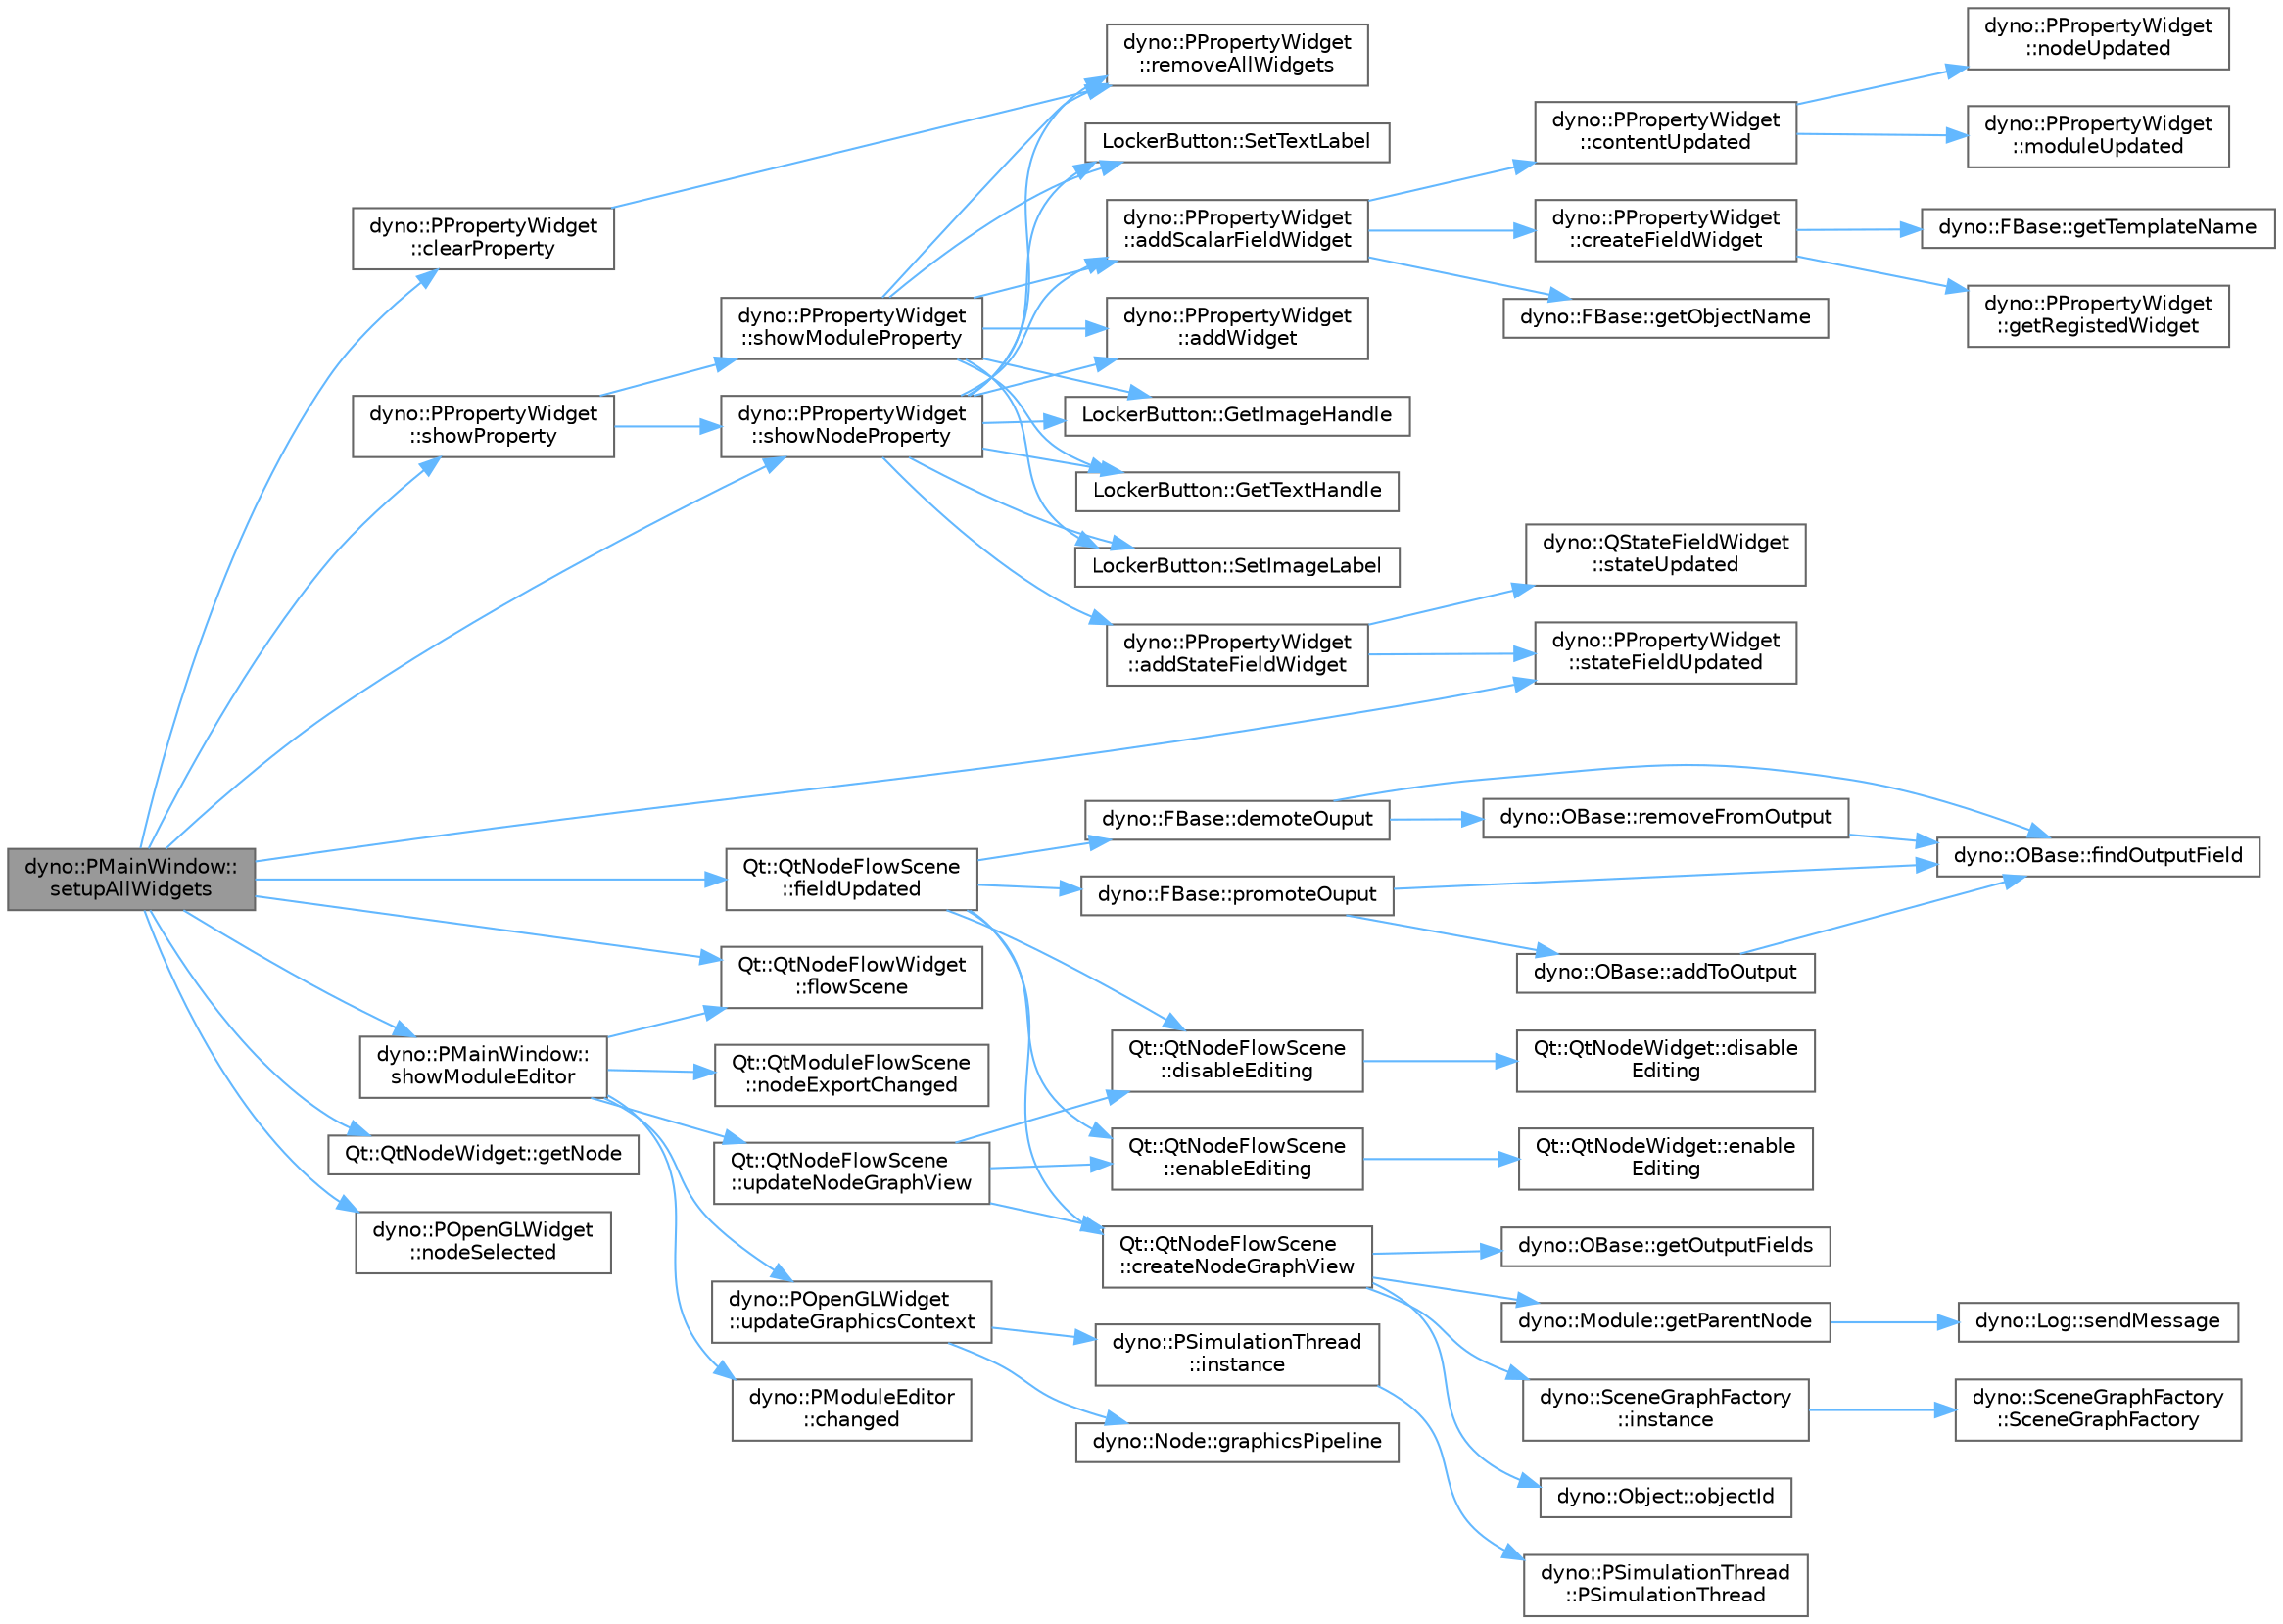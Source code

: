 digraph "dyno::PMainWindow::setupAllWidgets"
{
 // LATEX_PDF_SIZE
  bgcolor="transparent";
  edge [fontname=Helvetica,fontsize=10,labelfontname=Helvetica,labelfontsize=10];
  node [fontname=Helvetica,fontsize=10,shape=box,height=0.2,width=0.4];
  rankdir="LR";
  Node1 [id="Node000001",label="dyno::PMainWindow::\lsetupAllWidgets",height=0.2,width=0.4,color="gray40", fillcolor="grey60", style="filled", fontcolor="black",tooltip=" "];
  Node1 -> Node2 [id="edge1_Node000001_Node000002",color="steelblue1",style="solid",tooltip=" "];
  Node2 [id="Node000002",label="dyno::PPropertyWidget\l::clearProperty",height=0.2,width=0.4,color="grey40", fillcolor="white", style="filled",URL="$classdyno_1_1_p_property_widget.html#a60e1d57db756fc1fe7cb72e345b2df9b",tooltip=" "];
  Node2 -> Node3 [id="edge2_Node000002_Node000003",color="steelblue1",style="solid",tooltip=" "];
  Node3 [id="Node000003",label="dyno::PPropertyWidget\l::removeAllWidgets",height=0.2,width=0.4,color="grey40", fillcolor="white", style="filled",URL="$classdyno_1_1_p_property_widget.html#a2f5db7f7dc59c1f9cc0dcb0cf551771e",tooltip=" "];
  Node1 -> Node4 [id="edge3_Node000001_Node000004",color="steelblue1",style="solid",tooltip=" "];
  Node4 [id="Node000004",label="Qt::QtNodeFlowScene\l::fieldUpdated",height=0.2,width=0.4,color="grey40", fillcolor="white", style="filled",URL="$class_qt_1_1_qt_node_flow_scene.html#ae706c22e0e9f25428ef70bf3177767f2",tooltip=" "];
  Node4 -> Node5 [id="edge4_Node000004_Node000005",color="steelblue1",style="solid",tooltip=" "];
  Node5 [id="Node000005",label="Qt::QtNodeFlowScene\l::createNodeGraphView",height=0.2,width=0.4,color="grey40", fillcolor="white", style="filled",URL="$class_qt_1_1_qt_node_flow_scene.html#a89206a4a64a463931313a1facf24da06",tooltip="create a QT-based view for the active scene graph."];
  Node5 -> Node6 [id="edge5_Node000005_Node000006",color="steelblue1",style="solid",tooltip=" "];
  Node6 [id="Node000006",label="dyno::OBase::getOutputFields",height=0.2,width=0.4,color="grey40", fillcolor="white", style="filled",URL="$classdyno_1_1_o_base.html#a3e429b5c73bc7ae8ef707cd40ac3a2e5",tooltip=" "];
  Node5 -> Node7 [id="edge6_Node000005_Node000007",color="steelblue1",style="solid",tooltip=" "];
  Node7 [id="Node000007",label="dyno::Module::getParentNode",height=0.2,width=0.4,color="grey40", fillcolor="white", style="filled",URL="$classdyno_1_1_module.html#a3e3dbcc0b37a89a0be80542fbcd85d2f",tooltip=" "];
  Node7 -> Node8 [id="edge7_Node000007_Node000008",color="steelblue1",style="solid",tooltip=" "];
  Node8 [id="Node000008",label="dyno::Log::sendMessage",height=0.2,width=0.4,color="grey40", fillcolor="white", style="filled",URL="$classdyno_1_1_log.html#ade134ff996b87eb30b5cab64bc73ad28",tooltip="Add a new message to log."];
  Node5 -> Node9 [id="edge8_Node000005_Node000009",color="steelblue1",style="solid",tooltip=" "];
  Node9 [id="Node000009",label="dyno::SceneGraphFactory\l::instance",height=0.2,width=0.4,color="grey40", fillcolor="white", style="filled",URL="$classdyno_1_1_scene_graph_factory.html#a734602c4eaa53d89bd0293015383677b",tooltip=" "];
  Node9 -> Node10 [id="edge9_Node000009_Node000010",color="steelblue1",style="solid",tooltip=" "];
  Node10 [id="Node000010",label="dyno::SceneGraphFactory\l::SceneGraphFactory",height=0.2,width=0.4,color="grey40", fillcolor="white", style="filled",URL="$classdyno_1_1_scene_graph_factory.html#a8903c0a4594870792c19db4302361bad",tooltip=" "];
  Node5 -> Node11 [id="edge10_Node000005_Node000011",color="steelblue1",style="solid",tooltip=" "];
  Node11 [id="Node000011",label="dyno::Object::objectId",height=0.2,width=0.4,color="grey40", fillcolor="white", style="filled",URL="$classdyno_1_1_object.html#a5105729f9f9faf65100b999d076418c8",tooltip=" "];
  Node4 -> Node12 [id="edge11_Node000004_Node000012",color="steelblue1",style="solid",tooltip=" "];
  Node12 [id="Node000012",label="dyno::FBase::demoteOuput",height=0.2,width=0.4,color="grey40", fillcolor="white", style="filled",URL="$classdyno_1_1_f_base.html#ac77a8b8016d61729e4051ce95b7af4b4",tooltip="Hide a state field from outputs."];
  Node12 -> Node13 [id="edge12_Node000012_Node000013",color="steelblue1",style="solid",tooltip=" "];
  Node13 [id="Node000013",label="dyno::OBase::findOutputField",height=0.2,width=0.4,color="grey40", fillcolor="white", style="filled",URL="$classdyno_1_1_o_base.html#a0a9735a2942cbc82f430d235e957edc5",tooltip=" "];
  Node12 -> Node14 [id="edge13_Node000012_Node000014",color="steelblue1",style="solid",tooltip=" "];
  Node14 [id="Node000014",label="dyno::OBase::removeFromOutput",height=0.2,width=0.4,color="grey40", fillcolor="white", style="filled",URL="$classdyno_1_1_o_base.html#ada356355f2102f1a7d3223e1416cd9dc",tooltip=" "];
  Node14 -> Node13 [id="edge14_Node000014_Node000013",color="steelblue1",style="solid",tooltip=" "];
  Node4 -> Node15 [id="edge15_Node000004_Node000015",color="steelblue1",style="solid",tooltip=" "];
  Node15 [id="Node000015",label="Qt::QtNodeFlowScene\l::disableEditing",height=0.2,width=0.4,color="grey40", fillcolor="white", style="filled",URL="$class_qt_1_1_qt_node_flow_scene.html#aa26f9a3ae86fe2565a7a50c5274d180c",tooltip=" "];
  Node15 -> Node16 [id="edge16_Node000015_Node000016",color="steelblue1",style="solid",tooltip=" "];
  Node16 [id="Node000016",label="Qt::QtNodeWidget::disable\lEditing",height=0.2,width=0.4,color="grey40", fillcolor="white", style="filled",URL="$class_qt_1_1_qt_node_widget.html#a8fad4628e22f202b96313524f996bc2d",tooltip="When disabled, the scenegraph can not be affected by the corresponding GUI."];
  Node4 -> Node17 [id="edge17_Node000004_Node000017",color="steelblue1",style="solid",tooltip=" "];
  Node17 [id="Node000017",label="Qt::QtNodeFlowScene\l::enableEditing",height=0.2,width=0.4,color="grey40", fillcolor="white", style="filled",URL="$class_qt_1_1_qt_node_flow_scene.html#af484b83f48a4bd4585e12ed65f088cea",tooltip=" "];
  Node17 -> Node18 [id="edge18_Node000017_Node000018",color="steelblue1",style="solid",tooltip=" "];
  Node18 [id="Node000018",label="Qt::QtNodeWidget::enable\lEditing",height=0.2,width=0.4,color="grey40", fillcolor="white", style="filled",URL="$class_qt_1_1_qt_node_widget.html#ad0bc6c8cc337b5e9038eb1e4202cedec",tooltip="When enabled, the scenegraph can be updated as long as the corresponding GUI is updated."];
  Node4 -> Node19 [id="edge19_Node000004_Node000019",color="steelblue1",style="solid",tooltip=" "];
  Node19 [id="Node000019",label="dyno::FBase::promoteOuput",height=0.2,width=0.4,color="grey40", fillcolor="white", style="filled",URL="$classdyno_1_1_f_base.html#a3e7cf3c5b35244831c956ddd77a3eade",tooltip="Display a state field as an ouput field."];
  Node19 -> Node20 [id="edge20_Node000019_Node000020",color="steelblue1",style="solid",tooltip=" "];
  Node20 [id="Node000020",label="dyno::OBase::addToOutput",height=0.2,width=0.4,color="grey40", fillcolor="white", style="filled",URL="$classdyno_1_1_o_base.html#afee38400e04dd178e78f32f2f190ea8a",tooltip=" "];
  Node20 -> Node13 [id="edge21_Node000020_Node000013",color="steelblue1",style="solid",tooltip=" "];
  Node19 -> Node13 [id="edge22_Node000019_Node000013",color="steelblue1",style="solid",tooltip=" "];
  Node1 -> Node21 [id="edge23_Node000001_Node000021",color="steelblue1",style="solid",tooltip=" "];
  Node21 [id="Node000021",label="Qt::QtNodeFlowWidget\l::flowScene",height=0.2,width=0.4,color="grey40", fillcolor="white", style="filled",URL="$class_qt_1_1_qt_node_flow_widget.html#a17c1ab95842a6def36df6962ad45a32b",tooltip=" "];
  Node1 -> Node22 [id="edge24_Node000001_Node000022",color="steelblue1",style="solid",tooltip=" "];
  Node22 [id="Node000022",label="Qt::QtNodeWidget::getNode",height=0.2,width=0.4,color="grey40", fillcolor="white", style="filled",URL="$class_qt_1_1_qt_node_widget.html#af1350f75e828fab6b9713c6ed0719406",tooltip=" "];
  Node1 -> Node23 [id="edge25_Node000001_Node000023",color="steelblue1",style="solid",tooltip=" "];
  Node23 [id="Node000023",label="dyno::POpenGLWidget\l::nodeSelected",height=0.2,width=0.4,color="grey40", fillcolor="white", style="filled",URL="$classdyno_1_1_p_open_g_l_widget.html#a004301e0078029cc3a9c24786d0a0d74",tooltip=" "];
  Node1 -> Node24 [id="edge26_Node000001_Node000024",color="steelblue1",style="solid",tooltip=" "];
  Node24 [id="Node000024",label="dyno::PMainWindow::\lshowModuleEditor",height=0.2,width=0.4,color="grey40", fillcolor="white", style="filled",URL="$classdyno_1_1_p_main_window.html#a7b4fc7b67d578c57cc9600ed7aeb0154",tooltip=" "];
  Node24 -> Node25 [id="edge27_Node000024_Node000025",color="steelblue1",style="solid",tooltip=" "];
  Node25 [id="Node000025",label="dyno::PModuleEditor\l::changed",height=0.2,width=0.4,color="grey40", fillcolor="white", style="filled",URL="$classdyno_1_1_p_module_editor.html#ac9ceeb27cdb346e94ef4c017f359f5b5",tooltip=" "];
  Node24 -> Node21 [id="edge28_Node000024_Node000021",color="steelblue1",style="solid",tooltip=" "];
  Node24 -> Node26 [id="edge29_Node000024_Node000026",color="steelblue1",style="solid",tooltip=" "];
  Node26 [id="Node000026",label="Qt::QtModuleFlowScene\l::nodeExportChanged",height=0.2,width=0.4,color="grey40", fillcolor="white", style="filled",URL="$class_qt_1_1_qt_module_flow_scene.html#a59a16aca07909797ab11a4076534819e",tooltip=" "];
  Node24 -> Node27 [id="edge30_Node000024_Node000027",color="steelblue1",style="solid",tooltip=" "];
  Node27 [id="Node000027",label="dyno::POpenGLWidget\l::updateGraphicsContext",height=0.2,width=0.4,color="grey40", fillcolor="white", style="filled",URL="$classdyno_1_1_p_open_g_l_widget.html#a28e1f9015720364115be83ab5ba89d18",tooltip=" "];
  Node27 -> Node28 [id="edge31_Node000027_Node000028",color="steelblue1",style="solid",tooltip=" "];
  Node28 [id="Node000028",label="dyno::Node::graphicsPipeline",height=0.2,width=0.4,color="grey40", fillcolor="white", style="filled",URL="$classdyno_1_1_node.html#a0a775162e9f479bc5b4252fc2afc1226",tooltip=" "];
  Node27 -> Node29 [id="edge32_Node000027_Node000029",color="steelblue1",style="solid",tooltip=" "];
  Node29 [id="Node000029",label="dyno::PSimulationThread\l::instance",height=0.2,width=0.4,color="grey40", fillcolor="white", style="filled",URL="$classdyno_1_1_p_simulation_thread.html#aa6c154b97badd562a3d04e7bf3b736b1",tooltip=" "];
  Node29 -> Node30 [id="edge33_Node000029_Node000030",color="steelblue1",style="solid",tooltip=" "];
  Node30 [id="Node000030",label="dyno::PSimulationThread\l::PSimulationThread",height=0.2,width=0.4,color="grey40", fillcolor="white", style="filled",URL="$classdyno_1_1_p_simulation_thread.html#af8a98174b18d5f7895c5f0f40015f106",tooltip=" "];
  Node24 -> Node31 [id="edge34_Node000024_Node000031",color="steelblue1",style="solid",tooltip=" "];
  Node31 [id="Node000031",label="Qt::QtNodeFlowScene\l::updateNodeGraphView",height=0.2,width=0.4,color="grey40", fillcolor="white", style="filled",URL="$class_qt_1_1_qt_node_flow_scene.html#a5724b716b70d0eda88128b6ad40b3e16",tooltip="Update the view only for the active scene graph, the data model will not be changed."];
  Node31 -> Node5 [id="edge35_Node000031_Node000005",color="steelblue1",style="solid",tooltip=" "];
  Node31 -> Node15 [id="edge36_Node000031_Node000015",color="steelblue1",style="solid",tooltip=" "];
  Node31 -> Node17 [id="edge37_Node000031_Node000017",color="steelblue1",style="solid",tooltip=" "];
  Node1 -> Node32 [id="edge38_Node000001_Node000032",color="steelblue1",style="solid",tooltip=" "];
  Node32 [id="Node000032",label="dyno::PPropertyWidget\l::showNodeProperty",height=0.2,width=0.4,color="grey40", fillcolor="white", style="filled",URL="$classdyno_1_1_p_property_widget.html#a9b6c7d8c1385a2d3a4c0f26681a870c6",tooltip=" "];
  Node32 -> Node33 [id="edge39_Node000032_Node000033",color="steelblue1",style="solid",tooltip=" "];
  Node33 [id="Node000033",label="dyno::PPropertyWidget\l::addScalarFieldWidget",height=0.2,width=0.4,color="grey40", fillcolor="white", style="filled",URL="$classdyno_1_1_p_property_widget.html#acd088d209386cb84d9a6540507de9228",tooltip=" "];
  Node33 -> Node34 [id="edge40_Node000033_Node000034",color="steelblue1",style="solid",tooltip=" "];
  Node34 [id="Node000034",label="dyno::PPropertyWidget\l::contentUpdated",height=0.2,width=0.4,color="grey40", fillcolor="white", style="filled",URL="$classdyno_1_1_p_property_widget.html#a3dc378f318479fb81c1084faf6df767f",tooltip=" "];
  Node34 -> Node35 [id="edge41_Node000034_Node000035",color="steelblue1",style="solid",tooltip=" "];
  Node35 [id="Node000035",label="dyno::PPropertyWidget\l::moduleUpdated",height=0.2,width=0.4,color="grey40", fillcolor="white", style="filled",URL="$classdyno_1_1_p_property_widget.html#af23bf6697adc0616ef429beb0719f719",tooltip=" "];
  Node34 -> Node36 [id="edge42_Node000034_Node000036",color="steelblue1",style="solid",tooltip=" "];
  Node36 [id="Node000036",label="dyno::PPropertyWidget\l::nodeUpdated",height=0.2,width=0.4,color="grey40", fillcolor="white", style="filled",URL="$classdyno_1_1_p_property_widget.html#a1799a491d351417babb5a7cf24391421",tooltip=" "];
  Node33 -> Node37 [id="edge43_Node000033_Node000037",color="steelblue1",style="solid",tooltip=" "];
  Node37 [id="Node000037",label="dyno::PPropertyWidget\l::createFieldWidget",height=0.2,width=0.4,color="grey40", fillcolor="white", style="filled",URL="$classdyno_1_1_p_property_widget.html#a863b6454d83b99642dab523d4a8cc6c3",tooltip=" "];
  Node37 -> Node38 [id="edge44_Node000037_Node000038",color="steelblue1",style="solid",tooltip=" "];
  Node38 [id="Node000038",label="dyno::PPropertyWidget\l::getRegistedWidget",height=0.2,width=0.4,color="grey40", fillcolor="white", style="filled",URL="$classdyno_1_1_p_property_widget.html#a0dcf0d7c354b8230a92f66ab548cf2cf",tooltip=" "];
  Node37 -> Node39 [id="edge45_Node000037_Node000039",color="steelblue1",style="solid",tooltip=" "];
  Node39 [id="Node000039",label="dyno::FBase::getTemplateName",height=0.2,width=0.4,color="grey40", fillcolor="white", style="filled",URL="$classdyno_1_1_f_base.html#a751d22e6e218a65ccc35783801d09308",tooltip=" "];
  Node33 -> Node40 [id="edge46_Node000033_Node000040",color="steelblue1",style="solid",tooltip=" "];
  Node40 [id="Node000040",label="dyno::FBase::getObjectName",height=0.2,width=0.4,color="grey40", fillcolor="white", style="filled",URL="$classdyno_1_1_f_base.html#a1142c17b3aa48a8f53280e4a0eb75992",tooltip=" "];
  Node32 -> Node41 [id="edge47_Node000032_Node000041",color="steelblue1",style="solid",tooltip=" "];
  Node41 [id="Node000041",label="dyno::PPropertyWidget\l::addStateFieldWidget",height=0.2,width=0.4,color="grey40", fillcolor="white", style="filled",URL="$classdyno_1_1_p_property_widget.html#a044f1160fe6763bafdebd240adb1d115",tooltip=" "];
  Node41 -> Node42 [id="edge48_Node000041_Node000042",color="steelblue1",style="solid",tooltip=" "];
  Node42 [id="Node000042",label="dyno::PPropertyWidget\l::stateFieldUpdated",height=0.2,width=0.4,color="grey40", fillcolor="white", style="filled",URL="$classdyno_1_1_p_property_widget.html#af4174e4c9e858451d82045f4d8a2d97f",tooltip=" "];
  Node41 -> Node43 [id="edge49_Node000041_Node000043",color="steelblue1",style="solid",tooltip=" "];
  Node43 [id="Node000043",label="dyno::QStateFieldWidget\l::stateUpdated",height=0.2,width=0.4,color="grey40", fillcolor="white", style="filled",URL="$classdyno_1_1_q_state_field_widget.html#a963224acc88e6364dd61d7981936dbaa",tooltip=" "];
  Node32 -> Node44 [id="edge50_Node000032_Node000044",color="steelblue1",style="solid",tooltip=" "];
  Node44 [id="Node000044",label="dyno::PPropertyWidget\l::addWidget",height=0.2,width=0.4,color="grey40", fillcolor="white", style="filled",URL="$classdyno_1_1_p_property_widget.html#a64c642055df63685fdff4a38bb05546c",tooltip=" "];
  Node32 -> Node45 [id="edge51_Node000032_Node000045",color="steelblue1",style="solid",tooltip=" "];
  Node45 [id="Node000045",label="LockerButton::GetImageHandle",height=0.2,width=0.4,color="grey40", fillcolor="white", style="filled",URL="$class_locker_button.html#a26351e6b820e6580d8121ed584734235",tooltip=" "];
  Node32 -> Node46 [id="edge52_Node000032_Node000046",color="steelblue1",style="solid",tooltip=" "];
  Node46 [id="Node000046",label="LockerButton::GetTextHandle",height=0.2,width=0.4,color="grey40", fillcolor="white", style="filled",URL="$class_locker_button.html#acd4f820ab10fb9b19f2eb5e13904df84",tooltip=" "];
  Node32 -> Node3 [id="edge53_Node000032_Node000003",color="steelblue1",style="solid",tooltip=" "];
  Node32 -> Node47 [id="edge54_Node000032_Node000047",color="steelblue1",style="solid",tooltip=" "];
  Node47 [id="Node000047",label="LockerButton::SetImageLabel",height=0.2,width=0.4,color="grey40", fillcolor="white", style="filled",URL="$class_locker_button.html#a23e03e5ad6aafd27b3fc98e334322d5f",tooltip=" "];
  Node32 -> Node48 [id="edge55_Node000032_Node000048",color="steelblue1",style="solid",tooltip=" "];
  Node48 [id="Node000048",label="LockerButton::SetTextLabel",height=0.2,width=0.4,color="grey40", fillcolor="white", style="filled",URL="$class_locker_button.html#ad56d675ec14901d7bdad9b6344b0e39b",tooltip=" "];
  Node1 -> Node49 [id="edge56_Node000001_Node000049",color="steelblue1",style="solid",tooltip=" "];
  Node49 [id="Node000049",label="dyno::PPropertyWidget\l::showProperty",height=0.2,width=0.4,color="grey40", fillcolor="white", style="filled",URL="$classdyno_1_1_p_property_widget.html#a0281bbdcdc49deb5b7b2d5ed25f770da",tooltip=" "];
  Node49 -> Node50 [id="edge57_Node000049_Node000050",color="steelblue1",style="solid",tooltip=" "];
  Node50 [id="Node000050",label="dyno::PPropertyWidget\l::showModuleProperty",height=0.2,width=0.4,color="grey40", fillcolor="white", style="filled",URL="$classdyno_1_1_p_property_widget.html#a24ab7e6691eac5b1f620eef9ed66273e",tooltip=" "];
  Node50 -> Node33 [id="edge58_Node000050_Node000033",color="steelblue1",style="solid",tooltip=" "];
  Node50 -> Node44 [id="edge59_Node000050_Node000044",color="steelblue1",style="solid",tooltip=" "];
  Node50 -> Node45 [id="edge60_Node000050_Node000045",color="steelblue1",style="solid",tooltip=" "];
  Node50 -> Node46 [id="edge61_Node000050_Node000046",color="steelblue1",style="solid",tooltip=" "];
  Node50 -> Node3 [id="edge62_Node000050_Node000003",color="steelblue1",style="solid",tooltip=" "];
  Node50 -> Node47 [id="edge63_Node000050_Node000047",color="steelblue1",style="solid",tooltip=" "];
  Node50 -> Node48 [id="edge64_Node000050_Node000048",color="steelblue1",style="solid",tooltip=" "];
  Node49 -> Node32 [id="edge65_Node000049_Node000032",color="steelblue1",style="solid",tooltip=" "];
  Node1 -> Node42 [id="edge66_Node000001_Node000042",color="steelblue1",style="solid",tooltip=" "];
}
